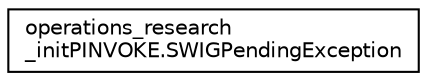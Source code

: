 digraph "Graphical Class Hierarchy"
{
 // LATEX_PDF_SIZE
  edge [fontname="Helvetica",fontsize="10",labelfontname="Helvetica",labelfontsize="10"];
  node [fontname="Helvetica",fontsize="10",shape=record];
  rankdir="LR";
  Node0 [label="operations_research\l_initPINVOKE.SWIGPendingException",height=0.2,width=0.4,color="black", fillcolor="white", style="filled",URL="$classGoogle_1_1OrTools_1_1Init_1_1operations__research__initPINVOKE_1_1SWIGPendingException.html",tooltip=" "];
}
